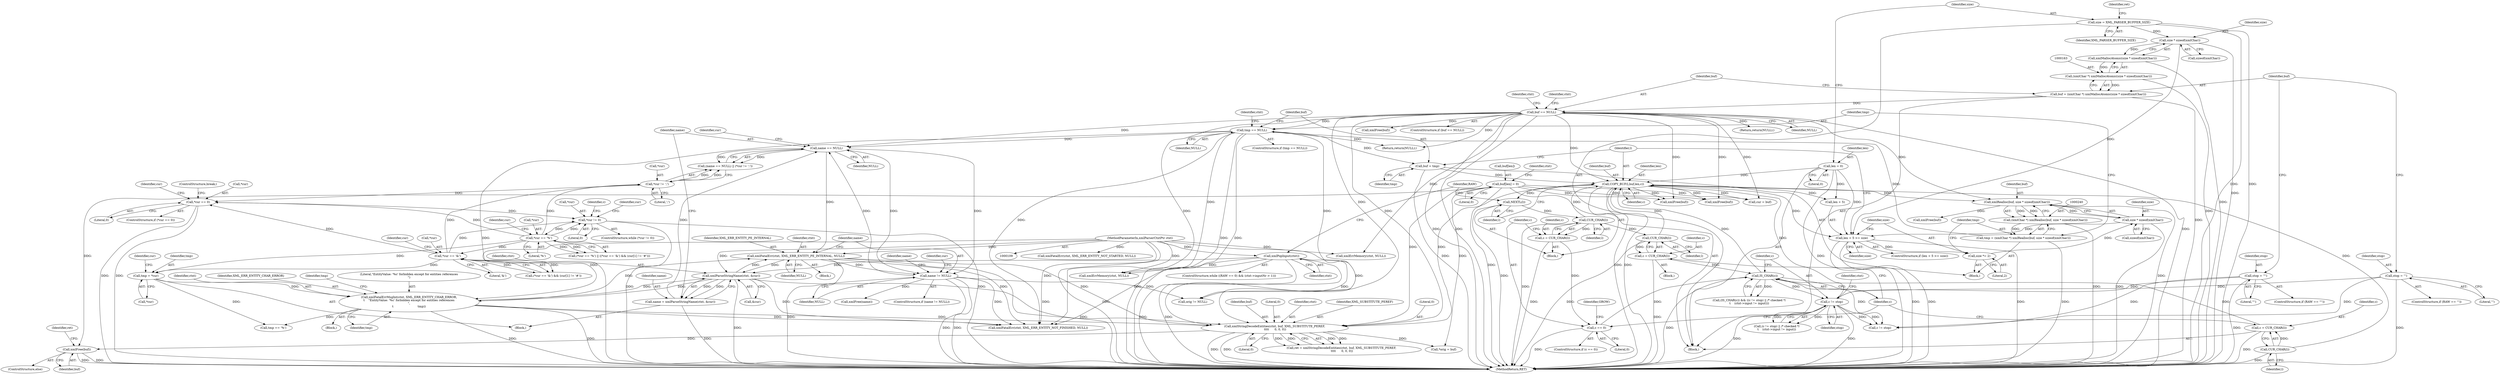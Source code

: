 digraph "0_Chrome_d0947db40187f4708c58e64cbd6013faf9eddeed_20@pointer" {
"1000434" [label="(Call,xmlFree(buf))"];
"1000418" [label="(Call,xmlStringDecodeEntities(ctxt, buf, XML_SUBSTITUTE_PEREF,\n \t\t\t\t      0, 0, 0))"];
"1000348" [label="(Call,xmlParseStringName(ctxt, &cur))"];
"1000279" [label="(Call,xmlPopInput(ctxt))"];
"1000110" [label="(MethodParameterIn,xmlParserCtxtPtr ctxt)"];
"1000384" [label="(Call,xmlFatalErr(ctxt, XML_ERR_ENTITY_PE_INTERNAL, NULL))"];
"1000362" [label="(Call,xmlFatalErrMsgInt(ctxt, XML_ERR_ENTITY_CHAR_ERROR,\n\t    \"EntityValue: '%c' forbidden except for entities references\n\",\n\t                          tmp))"];
"1000340" [label="(Call,tmp = *cur)"];
"1000328" [label="(Call,*cur == '&')"];
"1000323" [label="(Call,*cur == '%')"];
"1000316" [label="(Call,*cur != 0)"];
"1000395" [label="(Call,*cur == 0)"];
"1000357" [label="(Call,*cur != ';')"];
"1000354" [label="(Call,name == NULL)"];
"1000346" [label="(Call,name = xmlParseStringName(ctxt, &cur))"];
"1000170" [label="(Call,buf == NULL)"];
"1000160" [label="(Call,buf = (xmlChar *) xmlMallocAtomic(size * sizeof(xmlChar)))"];
"1000162" [label="(Call,(xmlChar *) xmlMallocAtomic(size * sizeof(xmlChar)))"];
"1000164" [label="(Call,xmlMallocAtomic(size * sizeof(xmlChar)))"];
"1000165" [label="(Call,size * sizeof(xmlChar))"];
"1000122" [label="(Call,size = XML_PARSER_BUFFER_SIZE)"];
"1000389" [label="(Call,name != NULL)"];
"1000248" [label="(Call,tmp == NULL)"];
"1000237" [label="(Call,tmp = (xmlChar *) xmlRealloc(buf, size * sizeof(xmlChar)))"];
"1000239" [label="(Call,(xmlChar *) xmlRealloc(buf, size * sizeof(xmlChar)))"];
"1000241" [label="(Call,xmlRealloc(buf, size * sizeof(xmlChar)))"];
"1000262" [label="(Call,COPY_BUF(l,buf,len,c))"];
"1000284" [label="(Call,CUR_CHAR(l))"];
"1000267" [label="(Call,NEXTL(l))"];
"1000294" [label="(Call,CUR_CHAR(l))"];
"1000204" [label="(Call,CUR_CHAR(l))"];
"1000259" [label="(Call,buf = tmp)"];
"1000118" [label="(Call,len = 0)"];
"1000209" [label="(Call,IS_CHAR(c))"];
"1000292" [label="(Call,c = CUR_CHAR(l))"];
"1000202" [label="(Call,c = CUR_CHAR(l))"];
"1000287" [label="(Call,c == 0)"];
"1000282" [label="(Call,c = CUR_CHAR(l))"];
"1000212" [label="(Call,c != stop)"];
"1000141" [label="(Call,stop = '\"')"];
"1000149" [label="(Call,stop = '\'')"];
"1000243" [label="(Call,size * sizeof(xmlChar))"];
"1000234" [label="(Call,size *= 2)"];
"1000227" [label="(Call,len + 5 >= size)"];
"1000296" [label="(Call,buf[len] = 0)"];
"1000174" [label="(Call,xmlErrMemory(ctxt, NULL))"];
"1000172" [label="(Identifier,NULL)"];
"1000293" [label="(Identifier,c)"];
"1000317" [label="(Call,*cur)"];
"1000265" [label="(Identifier,len)"];
"1000175" [label="(Identifier,ctxt)"];
"1000387" [label="(Identifier,NULL)"];
"1000369" [label="(Call,tmp == '%')"];
"1000255" [label="(Call,xmlFree(buf))"];
"1000322" [label="(Call,(*cur == '%') || ((*cur == '&') && (cur[1] != '#')))"];
"1000347" [label="(Identifier,name)"];
"1000290" [label="(Block,)"];
"1000346" [label="(Call,name = xmlParseStringName(ctxt, &cur))"];
"1000269" [label="(ControlStructure,while ((RAW == 0) && (ctxt->inputNr > 1)))"];
"1000361" [label="(Block,)"];
"1000123" [label="(Identifier,size)"];
"1000404" [label="(Identifier,c)"];
"1000433" [label="(ControlStructure,else)"];
"1000326" [label="(Literal,'%')"];
"1000386" [label="(Identifier,XML_ERR_ENTITY_PE_INTERNAL)"];
"1000353" [label="(Call,(name == NULL) || (*cur != ';'))"];
"1000286" [label="(ControlStructure,if (c == 0))"];
"1000151" [label="(Literal,'\'')"];
"1000110" [label="(MethodParameterIn,xmlParserCtxtPtr ctxt)"];
"1000165" [label="(Call,size * sizeof(xmlChar))"];
"1000213" [label="(Identifier,c)"];
"1000259" [label="(Call,buf = tmp)"];
"1000282" [label="(Call,c = CUR_CHAR(l))"];
"1000287" [label="(Call,c == 0)"];
"1000208" [label="(Call,(IS_CHAR(c)) && ((c != stop) || /* checked */\n\t    (ctxt->input != input)))"];
"1000202" [label="(Call,c = CUR_CHAR(l))"];
"1000239" [label="(Call,(xmlChar *) xmlRealloc(buf, size * sizeof(xmlChar)))"];
"1000252" [label="(Call,xmlErrMemory(ctxt, NULL))"];
"1000247" [label="(ControlStructure,if (tmp == NULL))"];
"1000263" [label="(Identifier,l)"];
"1000161" [label="(Identifier,buf)"];
"1000217" [label="(Identifier,ctxt)"];
"1000304" [label="(Identifier,ctxt)"];
"1000359" [label="(Identifier,cur)"];
"1000267" [label="(Call,NEXTL(l))"];
"1000145" [label="(ControlStructure,if (RAW == '\''))"];
"1000341" [label="(Identifier,tmp)"];
"1000249" [label="(Identifier,tmp)"];
"1000391" [label="(Identifier,NULL)"];
"1000296" [label="(Call,buf[len] = 0)"];
"1000124" [label="(Identifier,XML_PARSER_BUFFER_SIZE)"];
"1000243" [label="(Call,size * sizeof(xmlChar))"];
"1000360" [label="(Literal,';')"];
"1000434" [label="(Call,xmlFree(buf))"];
"1000392" [label="(Call,xmlFree(name))"];
"1000295" [label="(Identifier,l)"];
"1000418" [label="(Call,xmlStringDecodeEntities(ctxt, buf, XML_SUBSTITUTE_PEREF,\n \t\t\t\t      0, 0, 0))"];
"1000424" [label="(Literal,0)"];
"1000199" [label="(Return,return(NULL);)"];
"1000397" [label="(Identifier,cur)"];
"1000264" [label="(Identifier,buf)"];
"1000280" [label="(Identifier,ctxt)"];
"1000212" [label="(Call,c != stop)"];
"1000416" [label="(Call,ret = xmlStringDecodeEntities(ctxt, buf, XML_SUBSTITUTE_PEREF,\n \t\t\t\t      0, 0, 0))"];
"1000384" [label="(Call,xmlFatalErr(ctxt, XML_ERR_ENTITY_PE_INTERNAL, NULL))"];
"1000388" [label="(ControlStructure,if (name != NULL))"];
"1000122" [label="(Call,size = XML_PARSER_BUFFER_SIZE)"];
"1000197" [label="(Call,xmlFree(buf))"];
"1000279" [label="(Call,xmlPopInput(ctxt))"];
"1000118" [label="(Call,len = 0)"];
"1000285" [label="(Identifier,l)"];
"1000312" [label="(Call,cur = buf)"];
"1000143" [label="(Literal,'\"')"];
"1000235" [label="(Identifier,size)"];
"1000171" [label="(Identifier,buf)"];
"1000363" [label="(Identifier,ctxt)"];
"1000162" [label="(Call,(xmlChar *) xmlMallocAtomic(size * sizeof(xmlChar)))"];
"1000231" [label="(Identifier,size)"];
"1000237" [label="(Call,tmp = (xmlChar *) xmlRealloc(buf, size * sizeof(xmlChar)))"];
"1000137" [label="(ControlStructure,if (RAW == '\"'))"];
"1000390" [label="(Identifier,name)"];
"1000396" [label="(Call,*cur)"];
"1000393" [label="(Identifier,name)"];
"1000366" [label="(Identifier,tmp)"];
"1000166" [label="(Identifier,size)"];
"1000272" [label="(Identifier,RAW)"];
"1000323" [label="(Call,*cur == '%')"];
"1000356" [label="(Identifier,NULL)"];
"1000292" [label="(Call,c = CUR_CHAR(l))"];
"1000315" [label="(ControlStructure,while (*cur != 0))"];
"1000210" [label="(Identifier,c)"];
"1000394" [label="(ControlStructure,if (*cur == 0))"];
"1000169" [label="(ControlStructure,if (buf == NULL))"];
"1000419" [label="(Identifier,ctxt)"];
"1000435" [label="(Identifier,buf)"];
"1000289" [label="(Literal,0)"];
"1000426" [label="(Call,orig != NULL)"];
"1000205" [label="(Identifier,l)"];
"1000319" [label="(Literal,0)"];
"1000327" [label="(Call,(*cur == '&') && (cur[1] != '#'))"];
"1000141" [label="(Call,stop = '\"')"];
"1000149" [label="(Call,stop = '\'')"];
"1000429" [label="(Call,*orig = buf)"];
"1000130" [label="(Identifier,ret)"];
"1000329" [label="(Call,*cur)"];
"1000316" [label="(Call,*cur != 0)"];
"1000241" [label="(Call,xmlRealloc(buf, size * sizeof(xmlChar)))"];
"1000421" [label="(Identifier,XML_SUBSTITUTE_PEREF)"];
"1000253" [label="(Identifier,ctxt)"];
"1000250" [label="(Identifier,NULL)"];
"1000245" [label="(Call,sizeof(xmlChar))"];
"1000403" [label="(Call,c != stop)"];
"1000288" [label="(Identifier,c)"];
"1000357" [label="(Call,*cur != ';')"];
"1000308" [label="(Call,xmlFree(buf))"];
"1000170" [label="(Call,buf == NULL)"];
"1000328" [label="(Call,*cur == '&')"];
"1000350" [label="(Call,&cur)"];
"1000331" [label="(Literal,'&')"];
"1000330" [label="(Identifier,cur)"];
"1000297" [label="(Call,buf[len])"];
"1000232" [label="(Block,)"];
"1000294" [label="(Call,CUR_CHAR(l))"];
"1000236" [label="(Literal,2)"];
"1000154" [label="(Call,xmlFatalErr(ctxt, XML_ERR_ENTITY_NOT_STARTED, NULL))"];
"1000112" [label="(Block,)"];
"1000225" [label="(Block,)"];
"1000349" [label="(Identifier,ctxt)"];
"1000325" [label="(Identifier,cur)"];
"1000209" [label="(Call,IS_CHAR(c))"];
"1000334" [label="(Identifier,cur)"];
"1000227" [label="(Call,len + 5 >= size)"];
"1000291" [label="(Identifier,GROW)"];
"1000401" [label="(Identifier,cur)"];
"1000355" [label="(Identifier,name)"];
"1000324" [label="(Call,*cur)"];
"1000422" [label="(Literal,0)"];
"1000398" [label="(Literal,0)"];
"1000211" [label="(Call,(c != stop) || /* checked */\n\t    (ctxt->input != input))"];
"1000262" [label="(Call,COPY_BUF(l,buf,len,c))"];
"1000364" [label="(Identifier,XML_ERR_ENTITY_CHAR_ERROR)"];
"1000234" [label="(Call,size *= 2)"];
"1000354" [label="(Call,name == NULL)"];
"1000150" [label="(Identifier,stop)"];
"1000437" [label="(Identifier,ret)"];
"1000407" [label="(Call,xmlFatalErr(ctxt, XML_ERR_ENTITY_NOT_FINISHED, NULL))"];
"1000383" [label="(Block,)"];
"1000370" [label="(Identifier,tmp)"];
"1000411" [label="(Call,xmlFree(buf))"];
"1000238" [label="(Identifier,tmp)"];
"1000142" [label="(Identifier,stop)"];
"1000226" [label="(ControlStructure,if (len + 5 >= size))"];
"1000181" [label="(Identifier,ctxt)"];
"1000214" [label="(Identifier,stop)"];
"1000348" [label="(Call,xmlParseStringName(ctxt, &cur))"];
"1000261" [label="(Identifier,tmp)"];
"1000340" [label="(Call,tmp = *cur)"];
"1000310" [label="(Return,return(NULL);)"];
"1000438" [label="(MethodReturn,RET)"];
"1000283" [label="(Identifier,c)"];
"1000242" [label="(Identifier,buf)"];
"1000284" [label="(Call,CUR_CHAR(l))"];
"1000362" [label="(Call,xmlFatalErrMsgInt(ctxt, XML_ERR_ENTITY_CHAR_ERROR,\n\t    \"EntityValue: '%c' forbidden except for entities references\n\",\n\t                          tmp))"];
"1000399" [label="(ControlStructure,break;)"];
"1000337" [label="(Block,)"];
"1000420" [label="(Identifier,buf)"];
"1000120" [label="(Literal,0)"];
"1000385" [label="(Identifier,ctxt)"];
"1000244" [label="(Identifier,size)"];
"1000268" [label="(Identifier,l)"];
"1000358" [label="(Call,*cur)"];
"1000164" [label="(Call,xmlMallocAtomic(size * sizeof(xmlChar)))"];
"1000260" [label="(Identifier,buf)"];
"1000300" [label="(Literal,0)"];
"1000345" [label="(Identifier,cur)"];
"1000119" [label="(Identifier,len)"];
"1000423" [label="(Literal,0)"];
"1000248" [label="(Call,tmp == NULL)"];
"1000389" [label="(Call,name != NULL)"];
"1000203" [label="(Identifier,c)"];
"1000204" [label="(Call,CUR_CHAR(l))"];
"1000365" [label="(Literal,\"EntityValue: '%c' forbidden except for entities references\n\")"];
"1000160" [label="(Call,buf = (xmlChar *) xmlMallocAtomic(size * sizeof(xmlChar)))"];
"1000342" [label="(Call,*cur)"];
"1000167" [label="(Call,sizeof(xmlChar))"];
"1000395" [label="(Call,*cur == 0)"];
"1000228" [label="(Call,len + 5)"];
"1000266" [label="(Identifier,c)"];
"1000434" -> "1000433"  [label="AST: "];
"1000434" -> "1000435"  [label="CFG: "];
"1000435" -> "1000434"  [label="AST: "];
"1000437" -> "1000434"  [label="CFG: "];
"1000434" -> "1000438"  [label="DDG: "];
"1000434" -> "1000438"  [label="DDG: "];
"1000418" -> "1000434"  [label="DDG: "];
"1000296" -> "1000434"  [label="DDG: "];
"1000418" -> "1000416"  [label="AST: "];
"1000418" -> "1000424"  [label="CFG: "];
"1000419" -> "1000418"  [label="AST: "];
"1000420" -> "1000418"  [label="AST: "];
"1000421" -> "1000418"  [label="AST: "];
"1000422" -> "1000418"  [label="AST: "];
"1000423" -> "1000418"  [label="AST: "];
"1000424" -> "1000418"  [label="AST: "];
"1000416" -> "1000418"  [label="CFG: "];
"1000418" -> "1000438"  [label="DDG: "];
"1000418" -> "1000438"  [label="DDG: "];
"1000418" -> "1000416"  [label="DDG: "];
"1000418" -> "1000416"  [label="DDG: "];
"1000418" -> "1000416"  [label="DDG: "];
"1000418" -> "1000416"  [label="DDG: "];
"1000348" -> "1000418"  [label="DDG: "];
"1000279" -> "1000418"  [label="DDG: "];
"1000384" -> "1000418"  [label="DDG: "];
"1000362" -> "1000418"  [label="DDG: "];
"1000110" -> "1000418"  [label="DDG: "];
"1000296" -> "1000418"  [label="DDG: "];
"1000262" -> "1000418"  [label="DDG: "];
"1000170" -> "1000418"  [label="DDG: "];
"1000418" -> "1000429"  [label="DDG: "];
"1000348" -> "1000346"  [label="AST: "];
"1000348" -> "1000350"  [label="CFG: "];
"1000349" -> "1000348"  [label="AST: "];
"1000350" -> "1000348"  [label="AST: "];
"1000346" -> "1000348"  [label="CFG: "];
"1000348" -> "1000438"  [label="DDG: "];
"1000348" -> "1000346"  [label="DDG: "];
"1000348" -> "1000346"  [label="DDG: "];
"1000279" -> "1000348"  [label="DDG: "];
"1000384" -> "1000348"  [label="DDG: "];
"1000362" -> "1000348"  [label="DDG: "];
"1000110" -> "1000348"  [label="DDG: "];
"1000348" -> "1000362"  [label="DDG: "];
"1000348" -> "1000384"  [label="DDG: "];
"1000348" -> "1000407"  [label="DDG: "];
"1000279" -> "1000269"  [label="AST: "];
"1000279" -> "1000280"  [label="CFG: "];
"1000280" -> "1000279"  [label="AST: "];
"1000272" -> "1000279"  [label="CFG: "];
"1000279" -> "1000438"  [label="DDG: "];
"1000279" -> "1000438"  [label="DDG: "];
"1000279" -> "1000252"  [label="DDG: "];
"1000110" -> "1000279"  [label="DDG: "];
"1000279" -> "1000407"  [label="DDG: "];
"1000110" -> "1000109"  [label="AST: "];
"1000110" -> "1000438"  [label="DDG: "];
"1000110" -> "1000154"  [label="DDG: "];
"1000110" -> "1000174"  [label="DDG: "];
"1000110" -> "1000252"  [label="DDG: "];
"1000110" -> "1000362"  [label="DDG: "];
"1000110" -> "1000384"  [label="DDG: "];
"1000110" -> "1000407"  [label="DDG: "];
"1000384" -> "1000383"  [label="AST: "];
"1000384" -> "1000387"  [label="CFG: "];
"1000385" -> "1000384"  [label="AST: "];
"1000386" -> "1000384"  [label="AST: "];
"1000387" -> "1000384"  [label="AST: "];
"1000390" -> "1000384"  [label="CFG: "];
"1000384" -> "1000438"  [label="DDG: "];
"1000384" -> "1000438"  [label="DDG: "];
"1000362" -> "1000384"  [label="DDG: "];
"1000354" -> "1000384"  [label="DDG: "];
"1000384" -> "1000389"  [label="DDG: "];
"1000384" -> "1000407"  [label="DDG: "];
"1000362" -> "1000361"  [label="AST: "];
"1000362" -> "1000366"  [label="CFG: "];
"1000363" -> "1000362"  [label="AST: "];
"1000364" -> "1000362"  [label="AST: "];
"1000365" -> "1000362"  [label="AST: "];
"1000366" -> "1000362"  [label="AST: "];
"1000370" -> "1000362"  [label="CFG: "];
"1000362" -> "1000438"  [label="DDG: "];
"1000362" -> "1000438"  [label="DDG: "];
"1000340" -> "1000362"  [label="DDG: "];
"1000362" -> "1000369"  [label="DDG: "];
"1000362" -> "1000407"  [label="DDG: "];
"1000340" -> "1000337"  [label="AST: "];
"1000340" -> "1000342"  [label="CFG: "];
"1000341" -> "1000340"  [label="AST: "];
"1000342" -> "1000340"  [label="AST: "];
"1000345" -> "1000340"  [label="CFG: "];
"1000328" -> "1000340"  [label="DDG: "];
"1000323" -> "1000340"  [label="DDG: "];
"1000340" -> "1000369"  [label="DDG: "];
"1000328" -> "1000327"  [label="AST: "];
"1000328" -> "1000331"  [label="CFG: "];
"1000329" -> "1000328"  [label="AST: "];
"1000331" -> "1000328"  [label="AST: "];
"1000334" -> "1000328"  [label="CFG: "];
"1000327" -> "1000328"  [label="CFG: "];
"1000328" -> "1000316"  [label="DDG: "];
"1000328" -> "1000327"  [label="DDG: "];
"1000328" -> "1000327"  [label="DDG: "];
"1000323" -> "1000328"  [label="DDG: "];
"1000328" -> "1000357"  [label="DDG: "];
"1000328" -> "1000395"  [label="DDG: "];
"1000323" -> "1000322"  [label="AST: "];
"1000323" -> "1000326"  [label="CFG: "];
"1000324" -> "1000323"  [label="AST: "];
"1000326" -> "1000323"  [label="AST: "];
"1000330" -> "1000323"  [label="CFG: "];
"1000322" -> "1000323"  [label="CFG: "];
"1000323" -> "1000316"  [label="DDG: "];
"1000323" -> "1000322"  [label="DDG: "];
"1000323" -> "1000322"  [label="DDG: "];
"1000316" -> "1000323"  [label="DDG: "];
"1000323" -> "1000357"  [label="DDG: "];
"1000323" -> "1000395"  [label="DDG: "];
"1000316" -> "1000315"  [label="AST: "];
"1000316" -> "1000319"  [label="CFG: "];
"1000317" -> "1000316"  [label="AST: "];
"1000319" -> "1000316"  [label="AST: "];
"1000325" -> "1000316"  [label="CFG: "];
"1000404" -> "1000316"  [label="CFG: "];
"1000316" -> "1000438"  [label="DDG: "];
"1000316" -> "1000438"  [label="DDG: "];
"1000395" -> "1000316"  [label="DDG: "];
"1000395" -> "1000394"  [label="AST: "];
"1000395" -> "1000398"  [label="CFG: "];
"1000396" -> "1000395"  [label="AST: "];
"1000398" -> "1000395"  [label="AST: "];
"1000399" -> "1000395"  [label="CFG: "];
"1000401" -> "1000395"  [label="CFG: "];
"1000395" -> "1000438"  [label="DDG: "];
"1000395" -> "1000438"  [label="DDG: "];
"1000357" -> "1000395"  [label="DDG: "];
"1000357" -> "1000353"  [label="AST: "];
"1000357" -> "1000360"  [label="CFG: "];
"1000358" -> "1000357"  [label="AST: "];
"1000360" -> "1000357"  [label="AST: "];
"1000353" -> "1000357"  [label="CFG: "];
"1000357" -> "1000353"  [label="DDG: "];
"1000357" -> "1000353"  [label="DDG: "];
"1000354" -> "1000353"  [label="AST: "];
"1000354" -> "1000356"  [label="CFG: "];
"1000355" -> "1000354"  [label="AST: "];
"1000356" -> "1000354"  [label="AST: "];
"1000359" -> "1000354"  [label="CFG: "];
"1000353" -> "1000354"  [label="CFG: "];
"1000354" -> "1000353"  [label="DDG: "];
"1000354" -> "1000353"  [label="DDG: "];
"1000346" -> "1000354"  [label="DDG: "];
"1000170" -> "1000354"  [label="DDG: "];
"1000389" -> "1000354"  [label="DDG: "];
"1000248" -> "1000354"  [label="DDG: "];
"1000354" -> "1000389"  [label="DDG: "];
"1000354" -> "1000389"  [label="DDG: "];
"1000346" -> "1000337"  [label="AST: "];
"1000347" -> "1000346"  [label="AST: "];
"1000355" -> "1000346"  [label="CFG: "];
"1000346" -> "1000438"  [label="DDG: "];
"1000170" -> "1000169"  [label="AST: "];
"1000170" -> "1000172"  [label="CFG: "];
"1000171" -> "1000170"  [label="AST: "];
"1000172" -> "1000170"  [label="AST: "];
"1000175" -> "1000170"  [label="CFG: "];
"1000181" -> "1000170"  [label="CFG: "];
"1000170" -> "1000438"  [label="DDG: "];
"1000170" -> "1000438"  [label="DDG: "];
"1000170" -> "1000438"  [label="DDG: "];
"1000160" -> "1000170"  [label="DDG: "];
"1000170" -> "1000174"  [label="DDG: "];
"1000170" -> "1000197"  [label="DDG: "];
"1000170" -> "1000199"  [label="DDG: "];
"1000170" -> "1000241"  [label="DDG: "];
"1000170" -> "1000248"  [label="DDG: "];
"1000170" -> "1000262"  [label="DDG: "];
"1000170" -> "1000308"  [label="DDG: "];
"1000170" -> "1000310"  [label="DDG: "];
"1000170" -> "1000312"  [label="DDG: "];
"1000170" -> "1000407"  [label="DDG: "];
"1000170" -> "1000411"  [label="DDG: "];
"1000170" -> "1000426"  [label="DDG: "];
"1000160" -> "1000112"  [label="AST: "];
"1000160" -> "1000162"  [label="CFG: "];
"1000161" -> "1000160"  [label="AST: "];
"1000162" -> "1000160"  [label="AST: "];
"1000171" -> "1000160"  [label="CFG: "];
"1000160" -> "1000438"  [label="DDG: "];
"1000162" -> "1000160"  [label="DDG: "];
"1000162" -> "1000164"  [label="CFG: "];
"1000163" -> "1000162"  [label="AST: "];
"1000164" -> "1000162"  [label="AST: "];
"1000162" -> "1000438"  [label="DDG: "];
"1000164" -> "1000162"  [label="DDG: "];
"1000164" -> "1000165"  [label="CFG: "];
"1000165" -> "1000164"  [label="AST: "];
"1000164" -> "1000438"  [label="DDG: "];
"1000165" -> "1000164"  [label="DDG: "];
"1000165" -> "1000167"  [label="CFG: "];
"1000166" -> "1000165"  [label="AST: "];
"1000167" -> "1000165"  [label="AST: "];
"1000165" -> "1000438"  [label="DDG: "];
"1000122" -> "1000165"  [label="DDG: "];
"1000165" -> "1000227"  [label="DDG: "];
"1000122" -> "1000112"  [label="AST: "];
"1000122" -> "1000124"  [label="CFG: "];
"1000123" -> "1000122"  [label="AST: "];
"1000124" -> "1000122"  [label="AST: "];
"1000130" -> "1000122"  [label="CFG: "];
"1000122" -> "1000438"  [label="DDG: "];
"1000122" -> "1000438"  [label="DDG: "];
"1000389" -> "1000388"  [label="AST: "];
"1000389" -> "1000391"  [label="CFG: "];
"1000390" -> "1000389"  [label="AST: "];
"1000391" -> "1000389"  [label="AST: "];
"1000393" -> "1000389"  [label="CFG: "];
"1000397" -> "1000389"  [label="CFG: "];
"1000389" -> "1000438"  [label="DDG: "];
"1000389" -> "1000438"  [label="DDG: "];
"1000389" -> "1000392"  [label="DDG: "];
"1000389" -> "1000407"  [label="DDG: "];
"1000389" -> "1000426"  [label="DDG: "];
"1000248" -> "1000247"  [label="AST: "];
"1000248" -> "1000250"  [label="CFG: "];
"1000249" -> "1000248"  [label="AST: "];
"1000250" -> "1000248"  [label="AST: "];
"1000253" -> "1000248"  [label="CFG: "];
"1000260" -> "1000248"  [label="CFG: "];
"1000248" -> "1000438"  [label="DDG: "];
"1000248" -> "1000438"  [label="DDG: "];
"1000248" -> "1000438"  [label="DDG: "];
"1000237" -> "1000248"  [label="DDG: "];
"1000248" -> "1000252"  [label="DDG: "];
"1000248" -> "1000259"  [label="DDG: "];
"1000248" -> "1000310"  [label="DDG: "];
"1000248" -> "1000407"  [label="DDG: "];
"1000248" -> "1000426"  [label="DDG: "];
"1000237" -> "1000232"  [label="AST: "];
"1000237" -> "1000239"  [label="CFG: "];
"1000238" -> "1000237"  [label="AST: "];
"1000239" -> "1000237"  [label="AST: "];
"1000249" -> "1000237"  [label="CFG: "];
"1000237" -> "1000438"  [label="DDG: "];
"1000239" -> "1000237"  [label="DDG: "];
"1000239" -> "1000241"  [label="CFG: "];
"1000240" -> "1000239"  [label="AST: "];
"1000241" -> "1000239"  [label="AST: "];
"1000239" -> "1000438"  [label="DDG: "];
"1000241" -> "1000239"  [label="DDG: "];
"1000241" -> "1000239"  [label="DDG: "];
"1000241" -> "1000243"  [label="CFG: "];
"1000242" -> "1000241"  [label="AST: "];
"1000243" -> "1000241"  [label="AST: "];
"1000241" -> "1000438"  [label="DDG: "];
"1000262" -> "1000241"  [label="DDG: "];
"1000243" -> "1000241"  [label="DDG: "];
"1000241" -> "1000255"  [label="DDG: "];
"1000262" -> "1000225"  [label="AST: "];
"1000262" -> "1000266"  [label="CFG: "];
"1000263" -> "1000262"  [label="AST: "];
"1000264" -> "1000262"  [label="AST: "];
"1000265" -> "1000262"  [label="AST: "];
"1000266" -> "1000262"  [label="AST: "];
"1000268" -> "1000262"  [label="CFG: "];
"1000262" -> "1000438"  [label="DDG: "];
"1000262" -> "1000438"  [label="DDG: "];
"1000262" -> "1000227"  [label="DDG: "];
"1000262" -> "1000228"  [label="DDG: "];
"1000284" -> "1000262"  [label="DDG: "];
"1000294" -> "1000262"  [label="DDG: "];
"1000204" -> "1000262"  [label="DDG: "];
"1000259" -> "1000262"  [label="DDG: "];
"1000118" -> "1000262"  [label="DDG: "];
"1000209" -> "1000262"  [label="DDG: "];
"1000212" -> "1000262"  [label="DDG: "];
"1000262" -> "1000267"  [label="DDG: "];
"1000262" -> "1000308"  [label="DDG: "];
"1000262" -> "1000312"  [label="DDG: "];
"1000262" -> "1000411"  [label="DDG: "];
"1000284" -> "1000282"  [label="AST: "];
"1000284" -> "1000285"  [label="CFG: "];
"1000285" -> "1000284"  [label="AST: "];
"1000282" -> "1000284"  [label="CFG: "];
"1000284" -> "1000438"  [label="DDG: "];
"1000284" -> "1000282"  [label="DDG: "];
"1000267" -> "1000284"  [label="DDG: "];
"1000284" -> "1000294"  [label="DDG: "];
"1000267" -> "1000225"  [label="AST: "];
"1000267" -> "1000268"  [label="CFG: "];
"1000268" -> "1000267"  [label="AST: "];
"1000272" -> "1000267"  [label="CFG: "];
"1000267" -> "1000438"  [label="DDG: "];
"1000294" -> "1000292"  [label="AST: "];
"1000294" -> "1000295"  [label="CFG: "];
"1000295" -> "1000294"  [label="AST: "];
"1000292" -> "1000294"  [label="CFG: "];
"1000294" -> "1000438"  [label="DDG: "];
"1000294" -> "1000292"  [label="DDG: "];
"1000204" -> "1000202"  [label="AST: "];
"1000204" -> "1000205"  [label="CFG: "];
"1000205" -> "1000204"  [label="AST: "];
"1000202" -> "1000204"  [label="CFG: "];
"1000204" -> "1000438"  [label="DDG: "];
"1000204" -> "1000202"  [label="DDG: "];
"1000259" -> "1000232"  [label="AST: "];
"1000259" -> "1000261"  [label="CFG: "];
"1000260" -> "1000259"  [label="AST: "];
"1000261" -> "1000259"  [label="AST: "];
"1000263" -> "1000259"  [label="CFG: "];
"1000259" -> "1000438"  [label="DDG: "];
"1000118" -> "1000112"  [label="AST: "];
"1000118" -> "1000120"  [label="CFG: "];
"1000119" -> "1000118"  [label="AST: "];
"1000120" -> "1000118"  [label="AST: "];
"1000123" -> "1000118"  [label="CFG: "];
"1000118" -> "1000438"  [label="DDG: "];
"1000118" -> "1000227"  [label="DDG: "];
"1000118" -> "1000228"  [label="DDG: "];
"1000209" -> "1000208"  [label="AST: "];
"1000209" -> "1000210"  [label="CFG: "];
"1000210" -> "1000209"  [label="AST: "];
"1000213" -> "1000209"  [label="CFG: "];
"1000208" -> "1000209"  [label="CFG: "];
"1000209" -> "1000438"  [label="DDG: "];
"1000209" -> "1000208"  [label="DDG: "];
"1000292" -> "1000209"  [label="DDG: "];
"1000202" -> "1000209"  [label="DDG: "];
"1000287" -> "1000209"  [label="DDG: "];
"1000209" -> "1000212"  [label="DDG: "];
"1000209" -> "1000403"  [label="DDG: "];
"1000292" -> "1000290"  [label="AST: "];
"1000293" -> "1000292"  [label="AST: "];
"1000210" -> "1000292"  [label="CFG: "];
"1000292" -> "1000438"  [label="DDG: "];
"1000202" -> "1000112"  [label="AST: "];
"1000203" -> "1000202"  [label="AST: "];
"1000210" -> "1000202"  [label="CFG: "];
"1000202" -> "1000438"  [label="DDG: "];
"1000287" -> "1000286"  [label="AST: "];
"1000287" -> "1000289"  [label="CFG: "];
"1000288" -> "1000287"  [label="AST: "];
"1000289" -> "1000287"  [label="AST: "];
"1000210" -> "1000287"  [label="CFG: "];
"1000291" -> "1000287"  [label="CFG: "];
"1000287" -> "1000438"  [label="DDG: "];
"1000282" -> "1000287"  [label="DDG: "];
"1000282" -> "1000225"  [label="AST: "];
"1000283" -> "1000282"  [label="AST: "];
"1000288" -> "1000282"  [label="CFG: "];
"1000282" -> "1000438"  [label="DDG: "];
"1000212" -> "1000211"  [label="AST: "];
"1000212" -> "1000214"  [label="CFG: "];
"1000213" -> "1000212"  [label="AST: "];
"1000214" -> "1000212"  [label="AST: "];
"1000217" -> "1000212"  [label="CFG: "];
"1000211" -> "1000212"  [label="CFG: "];
"1000212" -> "1000438"  [label="DDG: "];
"1000212" -> "1000438"  [label="DDG: "];
"1000212" -> "1000211"  [label="DDG: "];
"1000212" -> "1000211"  [label="DDG: "];
"1000141" -> "1000212"  [label="DDG: "];
"1000149" -> "1000212"  [label="DDG: "];
"1000212" -> "1000403"  [label="DDG: "];
"1000212" -> "1000403"  [label="DDG: "];
"1000141" -> "1000137"  [label="AST: "];
"1000141" -> "1000143"  [label="CFG: "];
"1000142" -> "1000141"  [label="AST: "];
"1000143" -> "1000141"  [label="AST: "];
"1000161" -> "1000141"  [label="CFG: "];
"1000141" -> "1000438"  [label="DDG: "];
"1000141" -> "1000403"  [label="DDG: "];
"1000149" -> "1000145"  [label="AST: "];
"1000149" -> "1000151"  [label="CFG: "];
"1000150" -> "1000149"  [label="AST: "];
"1000151" -> "1000149"  [label="AST: "];
"1000161" -> "1000149"  [label="CFG: "];
"1000149" -> "1000438"  [label="DDG: "];
"1000149" -> "1000403"  [label="DDG: "];
"1000243" -> "1000245"  [label="CFG: "];
"1000244" -> "1000243"  [label="AST: "];
"1000245" -> "1000243"  [label="AST: "];
"1000243" -> "1000438"  [label="DDG: "];
"1000243" -> "1000227"  [label="DDG: "];
"1000234" -> "1000243"  [label="DDG: "];
"1000234" -> "1000232"  [label="AST: "];
"1000234" -> "1000236"  [label="CFG: "];
"1000235" -> "1000234"  [label="AST: "];
"1000236" -> "1000234"  [label="AST: "];
"1000238" -> "1000234"  [label="CFG: "];
"1000227" -> "1000234"  [label="DDG: "];
"1000227" -> "1000226"  [label="AST: "];
"1000227" -> "1000231"  [label="CFG: "];
"1000228" -> "1000227"  [label="AST: "];
"1000231" -> "1000227"  [label="AST: "];
"1000235" -> "1000227"  [label="CFG: "];
"1000263" -> "1000227"  [label="CFG: "];
"1000227" -> "1000438"  [label="DDG: "];
"1000227" -> "1000438"  [label="DDG: "];
"1000227" -> "1000438"  [label="DDG: "];
"1000296" -> "1000112"  [label="AST: "];
"1000296" -> "1000300"  [label="CFG: "];
"1000297" -> "1000296"  [label="AST: "];
"1000300" -> "1000296"  [label="AST: "];
"1000304" -> "1000296"  [label="CFG: "];
"1000296" -> "1000438"  [label="DDG: "];
"1000296" -> "1000308"  [label="DDG: "];
"1000296" -> "1000312"  [label="DDG: "];
"1000296" -> "1000411"  [label="DDG: "];
"1000296" -> "1000429"  [label="DDG: "];
}
